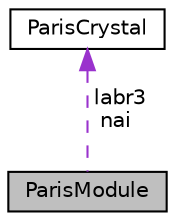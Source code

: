 digraph "ParisModule"
{
 // LATEX_PDF_SIZE
  edge [fontname="Helvetica",fontsize="10",labelfontname="Helvetica",labelfontsize="10"];
  node [fontname="Helvetica",fontsize="10",shape=record];
  Node1 [label="ParisModule",height=0.2,width=0.4,color="black", fillcolor="grey75", style="filled", fontcolor="black",tooltip=" "];
  Node2 -> Node1 [dir="back",color="darkorchid3",fontsize="10",style="dashed",label=" labr3\nnai" ,fontname="Helvetica"];
  Node2 [label="ParisCrystal",height=0.2,width=0.4,color="black", fillcolor="white", style="filled",URL="$class_paris_crystal.html",tooltip=" "];
}
